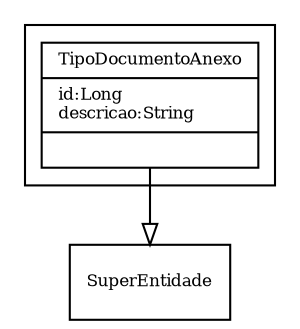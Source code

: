 digraph G{
fontname = "Times-Roman"
fontsize = 8

node [
        fontname = "Times-Roman"
        fontsize = 8
        shape = "record"
]

edge [
        fontname = "Times-Roman"
        fontsize = 8
]

subgraph clusterCADASTRO_DE_TIPO_DE_DOCUMENTO_ANEXO
{
TipoDocumentoAnexo [label = "{TipoDocumentoAnexo|id:Long\ldescricao:String\l|\l}"]
}
edge [ arrowhead = "empty" headlabel = "" taillabel = ""] TipoDocumentoAnexo -> SuperEntidade
}

